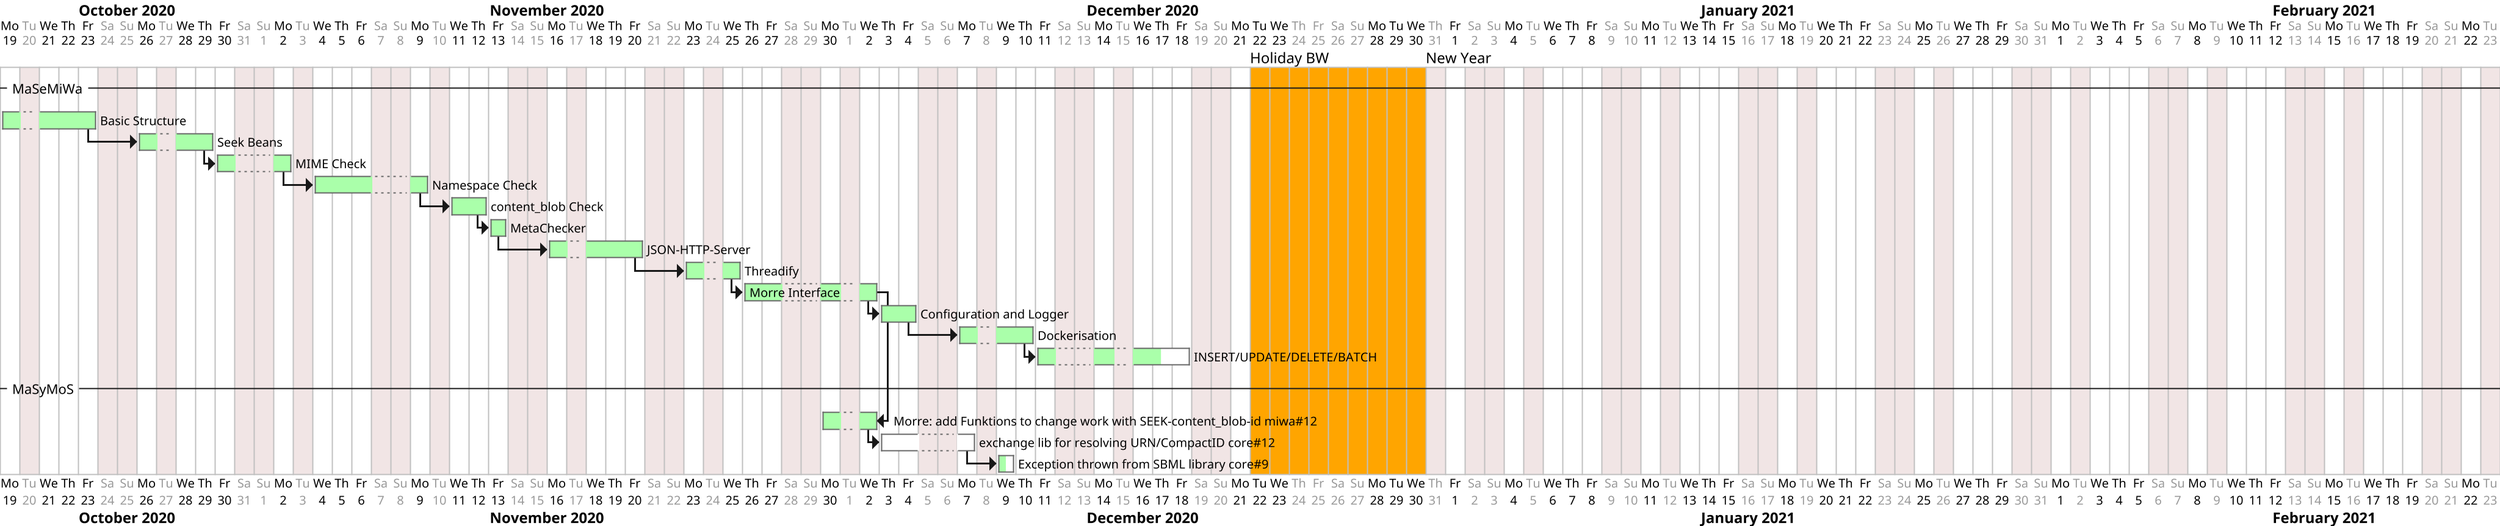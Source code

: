 @startgantt
<style>
ganttDiagram {
	task {
		FontName Helvetica
		FontColor #000
		FontSize 10
		FontStyle normal
		BackGroundColor #afa
		LineColor #666
	}
}
</style>

today is %date("yyyy-MM-dd") and is colored in #AAF

Project starts 2020-10-19
printscale daily
scale 2

saturday are closed
sunday are closed
tuesday are closed
2020-12-22 is open
2020-12-29 is open
2020-12-24 to 2020-12-26 are named [Christmas] and are closed
2020-12-31 to 2020-12-31 are named [New Year] and are closed
2020-12-22 to 2020-12-30 are named [Holiday BW] and are colored orange


-- MaSeMiWa --

[Basic Structure] as [structure]   lasts 4 days and is     100% completed
then [Seek Beans] as [beans]   lasts 3 days and is     100% completed
then [MIME Check] as [mime]   lasts 2 days and is     100% completed
then [Namespace Check] as [namespace]   lasts 4 days and is   100% completed
then [content_blob Check] as [blob]   lasts 2 days and is     100% completed
then [MetaChecker] as [metachecker]   lasts 1 days and is     100% completed
then [JSON-HTTP-Server] as [http]   lasts 4 days and is   100% completed
then [Threadify] as [thread]   lasts 2 days and is   100% completed
then [Morre Interface] as [morre]   lasts 4 days and is   100% completed
then [Configuration and Logger] as [log]   lasts 2 days and is   100% completed
then [Dockerisation] as [docker]   lasts 3 days and is   100% completed
then [INSERT/UPDATE/DELETE/BATCH] as [crud] lasts 5 days and is 70% completed

-- MaSyMoS --
[Morre: add Funktions to change work with SEEK-content_blob-id miwa#12] as [id]   lasts 2 days and is   100% completed  and ends at [morre]'s end
then [exchange lib for resolving URN/CompactID core#12] lasts 3 days and is 0% completed
then [Exception thrown from SBML library core#9] lasts 1 days and is 50% completed

@endgantt